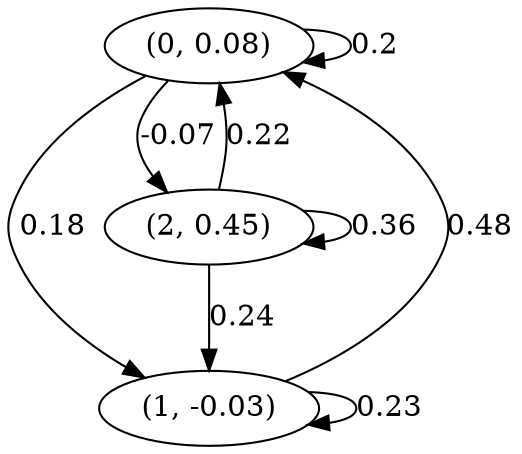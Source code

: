 digraph {
    0 [ label = "(0, 0.08)" ]
    1 [ label = "(1, -0.03)" ]
    2 [ label = "(2, 0.45)" ]
    0 -> 0 [ label = "0.2" ]
    1 -> 1 [ label = "0.23" ]
    2 -> 2 [ label = "0.36" ]
    1 -> 0 [ label = "0.48" ]
    2 -> 0 [ label = "0.22" ]
    0 -> 1 [ label = "0.18" ]
    2 -> 1 [ label = "0.24" ]
    0 -> 2 [ label = "-0.07" ]
}

